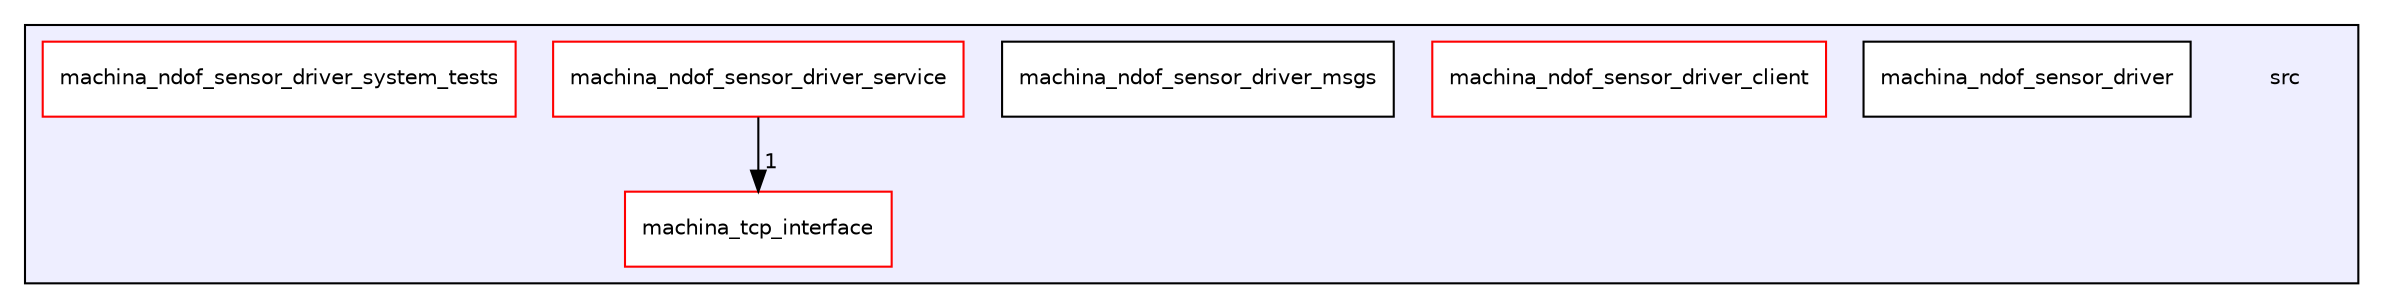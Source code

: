 digraph "src" {
  compound=true
  node [ fontsize="10", fontname="Helvetica"];
  edge [ labelfontsize="10", labelfontname="Helvetica"];
  subgraph clusterdir_68267d1309a1af8e8297ef4c3efbcdba {
    graph [ bgcolor="#eeeeff", pencolor="black", label="" URL="dir_68267d1309a1af8e8297ef4c3efbcdba.html"];
    dir_68267d1309a1af8e8297ef4c3efbcdba [shape=plaintext label="src"];
  dir_6bdeac235d277acd8f116b65821ccde9 [shape=box label="machina_ndof_sensor_driver" fillcolor="white" style="filled" URL="dir_6bdeac235d277acd8f116b65821ccde9.html"];
  dir_9cb719b431a5d0bce065e641bc062bec [shape=box label="machina_ndof_sensor_driver_client" fillcolor="white" style="filled" color="red" URL="dir_9cb719b431a5d0bce065e641bc062bec.html"];
  dir_a914063db1cac121f055f9bf96cc47ff [shape=box label="machina_ndof_sensor_driver_msgs" fillcolor="white" style="filled" URL="dir_a914063db1cac121f055f9bf96cc47ff.html"];
  dir_86f22f6cc31dbd6851ed640809df6b21 [shape=box label="machina_ndof_sensor_driver_service" fillcolor="white" style="filled" color="red" URL="dir_86f22f6cc31dbd6851ed640809df6b21.html"];
  dir_966240893a7b76c16d15a1592914eec9 [shape=box label="machina_ndof_sensor_driver_system_tests" fillcolor="white" style="filled" color="red" URL="dir_966240893a7b76c16d15a1592914eec9.html"];
  dir_6802b5bdac077fef17cbc5acb6a41f35 [shape=box label="machina_tcp_interface" fillcolor="white" style="filled" color="red" URL="dir_6802b5bdac077fef17cbc5acb6a41f35.html"];
  }
  dir_86f22f6cc31dbd6851ed640809df6b21->dir_6802b5bdac077fef17cbc5acb6a41f35 [headlabel="1", labeldistance=1.5 headhref="dir_000004_000006.html"];
}
